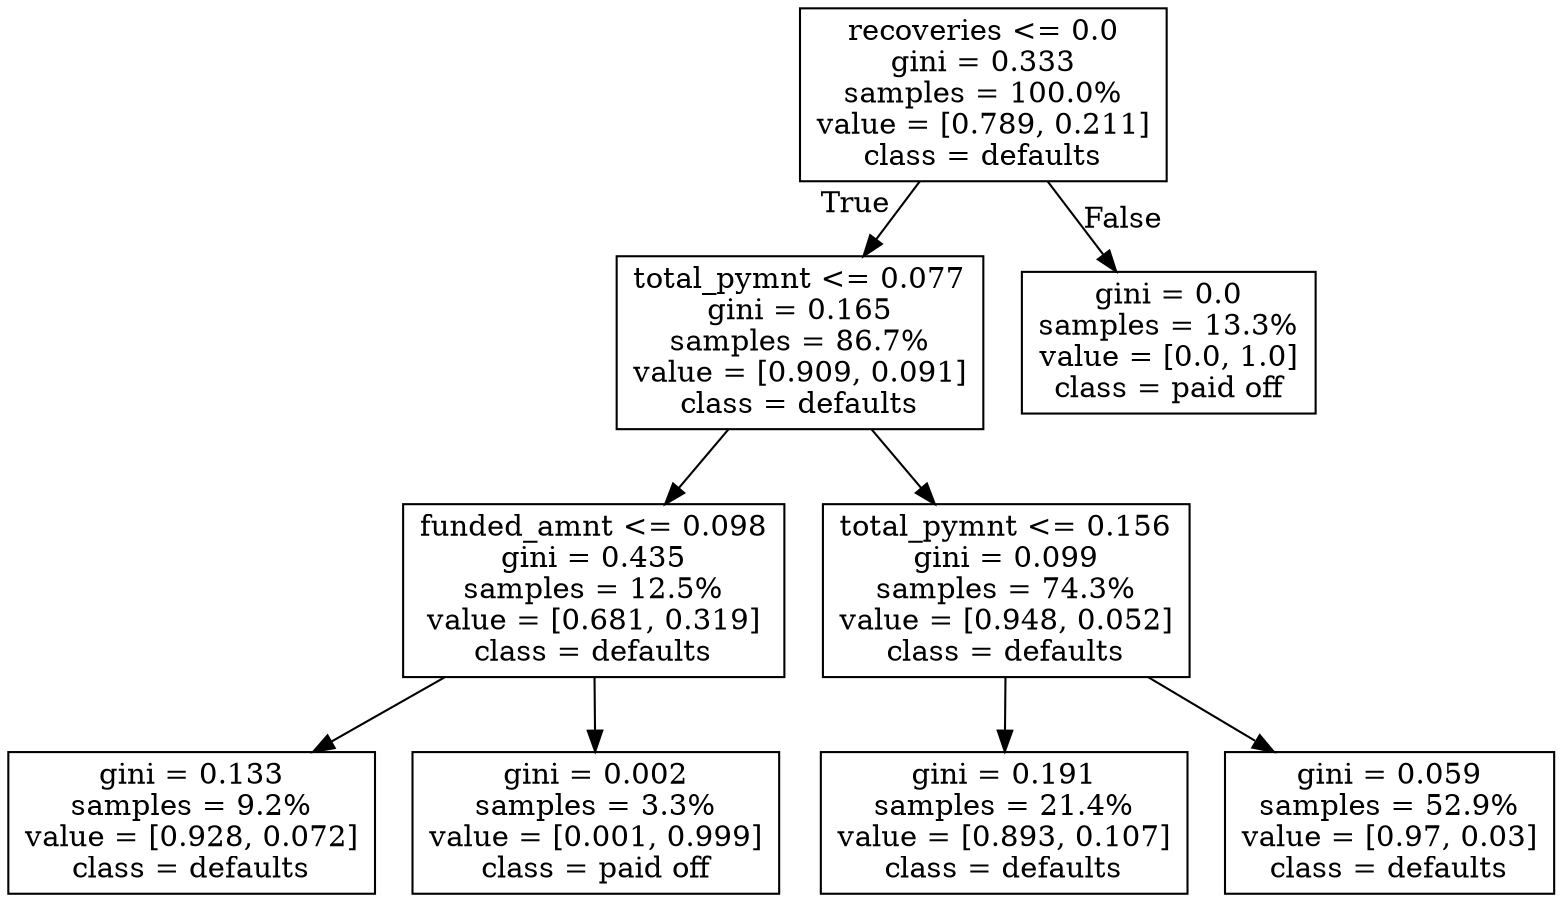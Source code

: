 digraph Tree {
node [shape=box] ;
0 [label="recoveries <= 0.0\ngini = 0.333\nsamples = 100.0%\nvalue = [0.789, 0.211]\nclass = defaults"] ;
1 [label="total_pymnt <= 0.077\ngini = 0.165\nsamples = 86.7%\nvalue = [0.909, 0.091]\nclass = defaults"] ;
0 -> 1 [labeldistance=2.5, labelangle=45, headlabel="True"] ;
2 [label="funded_amnt <= 0.098\ngini = 0.435\nsamples = 12.5%\nvalue = [0.681, 0.319]\nclass = defaults"] ;
1 -> 2 ;
3 [label="gini = 0.133\nsamples = 9.2%\nvalue = [0.928, 0.072]\nclass = defaults"] ;
2 -> 3 ;
4 [label="gini = 0.002\nsamples = 3.3%\nvalue = [0.001, 0.999]\nclass = paid off"] ;
2 -> 4 ;
5 [label="total_pymnt <= 0.156\ngini = 0.099\nsamples = 74.3%\nvalue = [0.948, 0.052]\nclass = defaults"] ;
1 -> 5 ;
6 [label="gini = 0.191\nsamples = 21.4%\nvalue = [0.893, 0.107]\nclass = defaults"] ;
5 -> 6 ;
7 [label="gini = 0.059\nsamples = 52.9%\nvalue = [0.97, 0.03]\nclass = defaults"] ;
5 -> 7 ;
8 [label="gini = 0.0\nsamples = 13.3%\nvalue = [0.0, 1.0]\nclass = paid off"] ;
0 -> 8 [labeldistance=2.5, labelangle=-45, headlabel="False"] ;
}